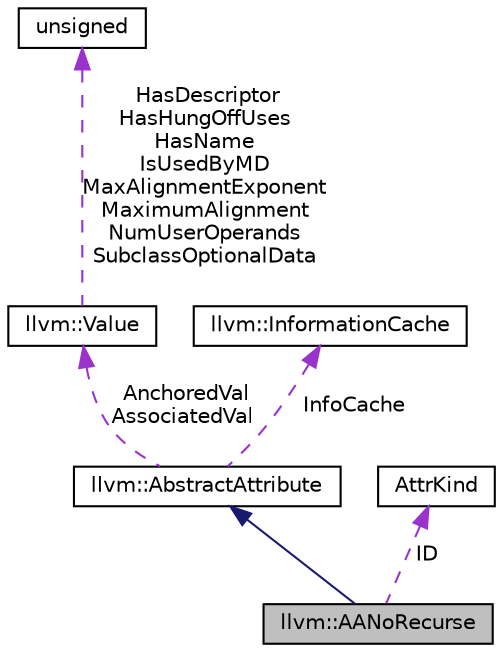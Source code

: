 digraph "llvm::AANoRecurse"
{
 // LATEX_PDF_SIZE
  bgcolor="transparent";
  edge [fontname="Helvetica",fontsize="10",labelfontname="Helvetica",labelfontsize="10"];
  node [fontname="Helvetica",fontsize="10",shape="box"];
  Node1 [label="llvm::AANoRecurse",height=0.2,width=0.4,color="black", fillcolor="grey75", style="filled", fontcolor="black",tooltip="An abstract attribute for norecurse."];
  Node2 -> Node1 [dir="back",color="midnightblue",fontsize="10",style="solid",fontname="Helvetica"];
  Node2 [label="llvm::AbstractAttribute",height=0.2,width=0.4,color="black",URL="$structllvm_1_1AbstractAttribute.html",tooltip="Base struct for all \"concrete attribute\" deductions."];
  Node3 -> Node2 [dir="back",color="darkorchid3",fontsize="10",style="dashed",label=" AnchoredVal\nAssociatedVal" ,fontname="Helvetica"];
  Node3 [label="llvm::Value",height=0.2,width=0.4,color="black",URL="$classllvm_1_1Value.html",tooltip="LLVM Value Representation."];
  Node4 -> Node3 [dir="back",color="darkorchid3",fontsize="10",style="dashed",label=" HasDescriptor\nHasHungOffUses\nHasName\nIsUsedByMD\nMaxAlignmentExponent\nMaximumAlignment\nNumUserOperands\nSubclassOptionalData" ,fontname="Helvetica"];
  Node4 [label="unsigned",height=0.2,width=0.4,color="black",URL="$classunsigned.html",tooltip=" "];
  Node5 -> Node2 [dir="back",color="darkorchid3",fontsize="10",style="dashed",label=" InfoCache" ,fontname="Helvetica"];
  Node5 [label="llvm::InformationCache",height=0.2,width=0.4,color="black",URL="$structllvm_1_1InformationCache.html",tooltip="Data structure to hold cached (LLVM-IR) information."];
  Node6 -> Node1 [dir="back",color="darkorchid3",fontsize="10",style="dashed",label=" ID" ,fontname="Helvetica"];
  Node6 [label="AttrKind",height=0.2,width=0.4,color="black",tooltip=" "];
}
